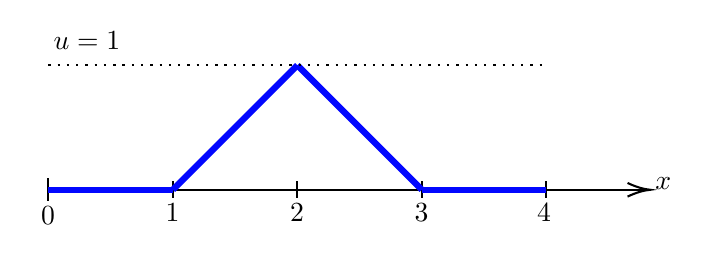 

\tikzset{every picture/.style={line width=0.75pt}} %set default line width to 0.75pt        

\begin{tikzpicture}[x=0.75pt,y=0.75pt,yscale=-1,xscale=1]
%uncomment if require: \path (0,300); %set diagram left start at 0, and has height of 300

%Straight Lines [id:da7588090942261074] 
\draw    (170,140) -- (458,140) (230,136) -- (230,144)(290,136) -- (290,144)(350,136) -- (350,144)(410,136) -- (410,144) ;
\draw [shift={(460,140)}, rotate = 180] [color={rgb, 255:red, 0; green, 0; blue, 0 }  ][line width=0.75]    (10.93,-3.29) .. controls (6.95,-1.4) and (3.31,-0.3) .. (0,0) .. controls (3.31,0.3) and (6.95,1.4) .. (10.93,3.29)   ;
\draw [shift={(170,140)}, rotate = 180] [color={rgb, 255:red, 0; green, 0; blue, 0 }  ][line width=0.75]    (0,5.59) -- (0,-5.59)   ;
%Straight Lines [id:da5719850269486109] 
\draw [color={rgb, 255:red, 2; green, 7; blue, 255 }  ,draw opacity=1 ][line width=2.25]    (170,140) -- (230,140) ;
%Straight Lines [id:da39606160939166957] 
\draw [color={rgb, 255:red, 2; green, 7; blue, 255 }  ,draw opacity=1 ][line width=2.25]    (230,140) -- (290,80) ;
%Straight Lines [id:da34987570129962964] 
\draw [color={rgb, 255:red, 2; green, 7; blue, 255 }  ,draw opacity=1 ][line width=2.25]    (290,80) -- (350,140) ;
%Straight Lines [id:da07428450981597945] 
\draw [color={rgb, 255:red, 2; green, 7; blue, 255 }  ,draw opacity=1 ][line width=2.25]    (350,140) -- (410,140) ;
%Straight Lines [id:da3360506402216956] 
\draw  [dash pattern={on 0.84pt off 2.51pt}]  (170,80) -- (410,80) ;

% Text Node
\draw (171,62.4) node [anchor=north west][inner sep=0.75pt]    {$u=1$};
% Text Node
\draw (461,132.4) node [anchor=north west][inner sep=0.75pt]    {$x$};
% Text Node
\draw (165,146.4) node [anchor=north west][inner sep=0.75pt]    {$0$};
% Text Node
\draw (225,145.4) node [anchor=north west][inner sep=0.75pt]    {$1$};
% Text Node
\draw (285,145.4) node [anchor=north west][inner sep=0.75pt]    {$2$};
% Text Node
\draw (345,145.4) node [anchor=north west][inner sep=0.75pt]    {$3$};
% Text Node
\draw (404,145.4) node [anchor=north west][inner sep=0.75pt]    {$4$};


\end{tikzpicture}
